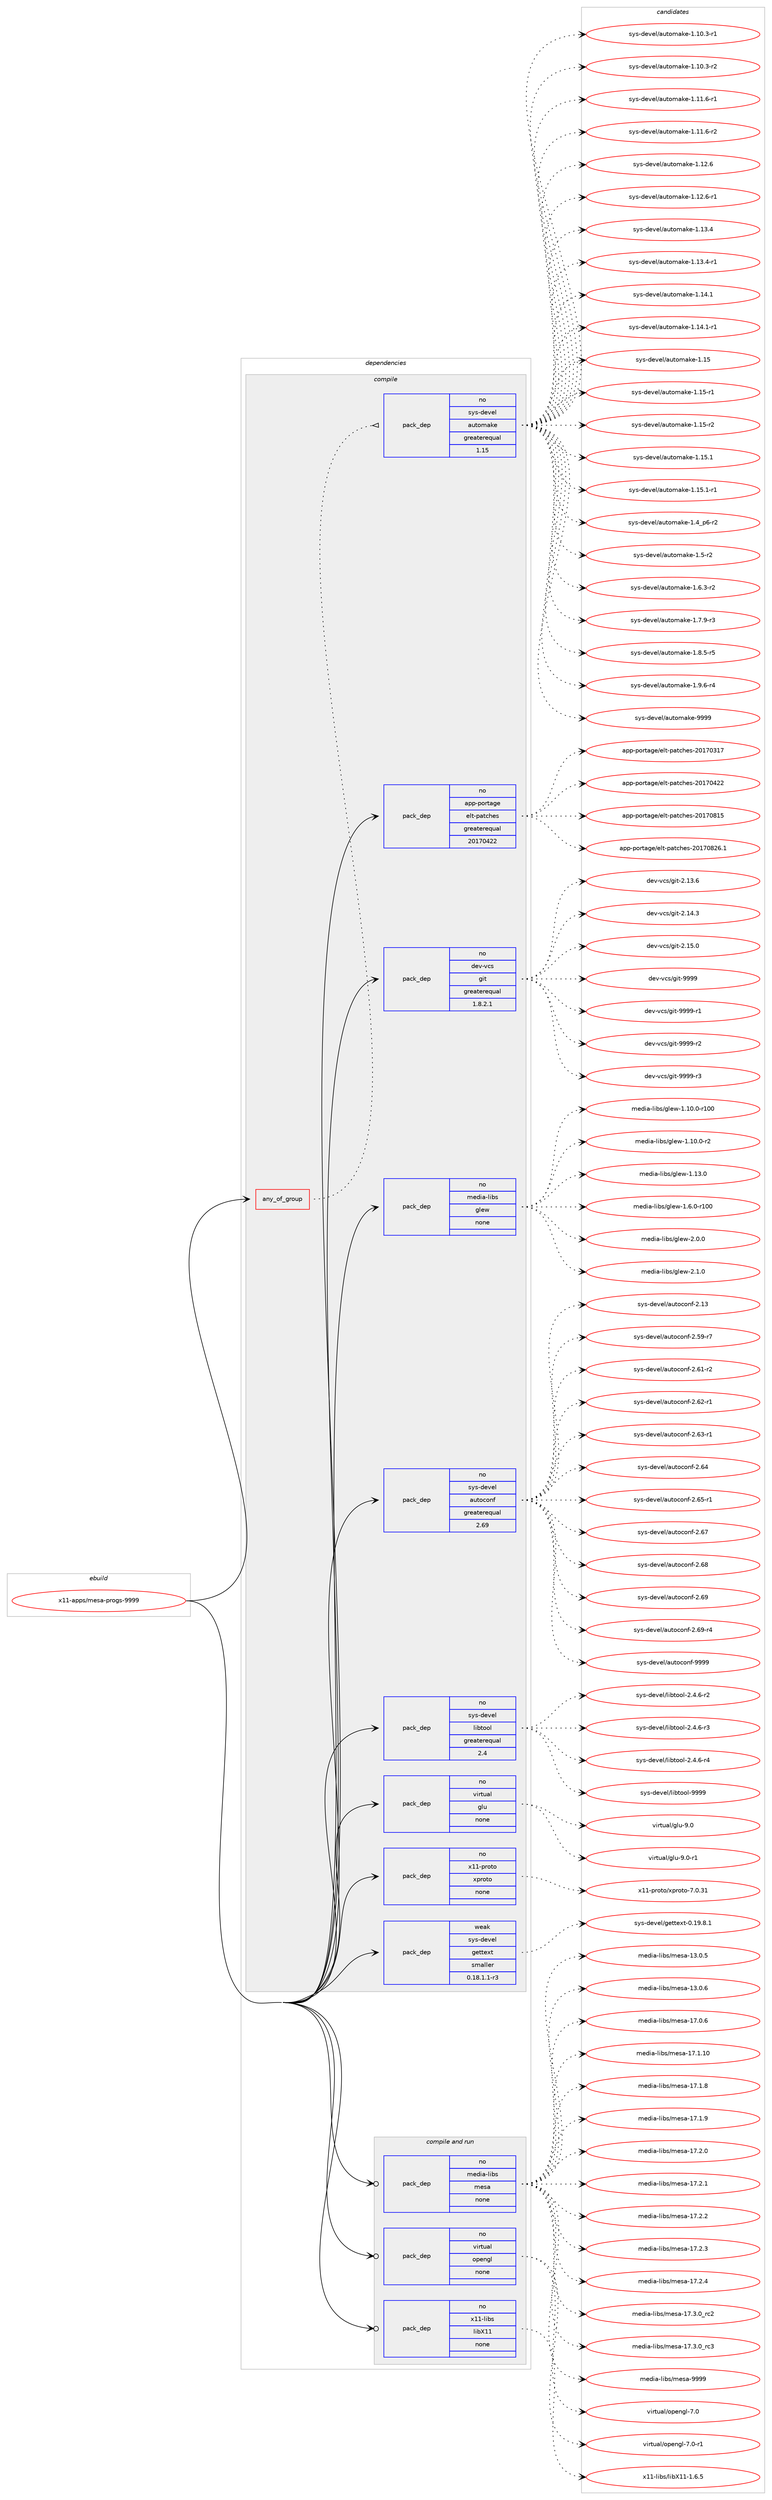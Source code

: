 digraph prolog {

# *************
# Graph options
# *************

newrank=true;
concentrate=true;
compound=true;
graph [rankdir=LR,fontname=Helvetica,fontsize=10,ranksep=1.5];#, ranksep=2.5, nodesep=0.2];
edge  [arrowhead=vee];
node  [fontname=Helvetica,fontsize=10];

# **********
# The ebuild
# **********

subgraph cluster_leftcol {
color=gray;
rank=same;
label=<<i>ebuild</i>>;
id [label="x11-apps/mesa-progs-9999", color=red, width=4, href="../x11-apps/mesa-progs-9999.svg"];
}

# ****************
# The dependencies
# ****************

subgraph cluster_midcol {
color=gray;
label=<<i>dependencies</i>>;
subgraph cluster_compile {
fillcolor="#eeeeee";
style=filled;
label=<<i>compile</i>>;
subgraph any9013 {
dependency509215 [label=<<TABLE BORDER="0" CELLBORDER="1" CELLSPACING="0" CELLPADDING="4"><TR><TD CELLPADDING="10">any_of_group</TD></TR></TABLE>>, shape=none, color=red];subgraph pack378448 {
dependency509216 [label=<<TABLE BORDER="0" CELLBORDER="1" CELLSPACING="0" CELLPADDING="4" WIDTH="220"><TR><TD ROWSPAN="6" CELLPADDING="30">pack_dep</TD></TR><TR><TD WIDTH="110">no</TD></TR><TR><TD>sys-devel</TD></TR><TR><TD>automake</TD></TR><TR><TD>greaterequal</TD></TR><TR><TD>1.15</TD></TR></TABLE>>, shape=none, color=blue];
}
dependency509215:e -> dependency509216:w [weight=20,style="dotted",arrowhead="oinv"];
}
id:e -> dependency509215:w [weight=20,style="solid",arrowhead="vee"];
subgraph pack378449 {
dependency509217 [label=<<TABLE BORDER="0" CELLBORDER="1" CELLSPACING="0" CELLPADDING="4" WIDTH="220"><TR><TD ROWSPAN="6" CELLPADDING="30">pack_dep</TD></TR><TR><TD WIDTH="110">no</TD></TR><TR><TD>app-portage</TD></TR><TR><TD>elt-patches</TD></TR><TR><TD>greaterequal</TD></TR><TR><TD>20170422</TD></TR></TABLE>>, shape=none, color=blue];
}
id:e -> dependency509217:w [weight=20,style="solid",arrowhead="vee"];
subgraph pack378450 {
dependency509218 [label=<<TABLE BORDER="0" CELLBORDER="1" CELLSPACING="0" CELLPADDING="4" WIDTH="220"><TR><TD ROWSPAN="6" CELLPADDING="30">pack_dep</TD></TR><TR><TD WIDTH="110">no</TD></TR><TR><TD>dev-vcs</TD></TR><TR><TD>git</TD></TR><TR><TD>greaterequal</TD></TR><TR><TD>1.8.2.1</TD></TR></TABLE>>, shape=none, color=blue];
}
id:e -> dependency509218:w [weight=20,style="solid",arrowhead="vee"];
subgraph pack378451 {
dependency509219 [label=<<TABLE BORDER="0" CELLBORDER="1" CELLSPACING="0" CELLPADDING="4" WIDTH="220"><TR><TD ROWSPAN="6" CELLPADDING="30">pack_dep</TD></TR><TR><TD WIDTH="110">no</TD></TR><TR><TD>media-libs</TD></TR><TR><TD>glew</TD></TR><TR><TD>none</TD></TR><TR><TD></TD></TR></TABLE>>, shape=none, color=blue];
}
id:e -> dependency509219:w [weight=20,style="solid",arrowhead="vee"];
subgraph pack378452 {
dependency509220 [label=<<TABLE BORDER="0" CELLBORDER="1" CELLSPACING="0" CELLPADDING="4" WIDTH="220"><TR><TD ROWSPAN="6" CELLPADDING="30">pack_dep</TD></TR><TR><TD WIDTH="110">no</TD></TR><TR><TD>sys-devel</TD></TR><TR><TD>autoconf</TD></TR><TR><TD>greaterequal</TD></TR><TR><TD>2.69</TD></TR></TABLE>>, shape=none, color=blue];
}
id:e -> dependency509220:w [weight=20,style="solid",arrowhead="vee"];
subgraph pack378453 {
dependency509221 [label=<<TABLE BORDER="0" CELLBORDER="1" CELLSPACING="0" CELLPADDING="4" WIDTH="220"><TR><TD ROWSPAN="6" CELLPADDING="30">pack_dep</TD></TR><TR><TD WIDTH="110">no</TD></TR><TR><TD>sys-devel</TD></TR><TR><TD>libtool</TD></TR><TR><TD>greaterequal</TD></TR><TR><TD>2.4</TD></TR></TABLE>>, shape=none, color=blue];
}
id:e -> dependency509221:w [weight=20,style="solid",arrowhead="vee"];
subgraph pack378454 {
dependency509222 [label=<<TABLE BORDER="0" CELLBORDER="1" CELLSPACING="0" CELLPADDING="4" WIDTH="220"><TR><TD ROWSPAN="6" CELLPADDING="30">pack_dep</TD></TR><TR><TD WIDTH="110">no</TD></TR><TR><TD>virtual</TD></TR><TR><TD>glu</TD></TR><TR><TD>none</TD></TR><TR><TD></TD></TR></TABLE>>, shape=none, color=blue];
}
id:e -> dependency509222:w [weight=20,style="solid",arrowhead="vee"];
subgraph pack378455 {
dependency509223 [label=<<TABLE BORDER="0" CELLBORDER="1" CELLSPACING="0" CELLPADDING="4" WIDTH="220"><TR><TD ROWSPAN="6" CELLPADDING="30">pack_dep</TD></TR><TR><TD WIDTH="110">no</TD></TR><TR><TD>x11-proto</TD></TR><TR><TD>xproto</TD></TR><TR><TD>none</TD></TR><TR><TD></TD></TR></TABLE>>, shape=none, color=blue];
}
id:e -> dependency509223:w [weight=20,style="solid",arrowhead="vee"];
subgraph pack378456 {
dependency509224 [label=<<TABLE BORDER="0" CELLBORDER="1" CELLSPACING="0" CELLPADDING="4" WIDTH="220"><TR><TD ROWSPAN="6" CELLPADDING="30">pack_dep</TD></TR><TR><TD WIDTH="110">weak</TD></TR><TR><TD>sys-devel</TD></TR><TR><TD>gettext</TD></TR><TR><TD>smaller</TD></TR><TR><TD>0.18.1.1-r3</TD></TR></TABLE>>, shape=none, color=blue];
}
id:e -> dependency509224:w [weight=20,style="solid",arrowhead="vee"];
}
subgraph cluster_compileandrun {
fillcolor="#eeeeee";
style=filled;
label=<<i>compile and run</i>>;
subgraph pack378457 {
dependency509225 [label=<<TABLE BORDER="0" CELLBORDER="1" CELLSPACING="0" CELLPADDING="4" WIDTH="220"><TR><TD ROWSPAN="6" CELLPADDING="30">pack_dep</TD></TR><TR><TD WIDTH="110">no</TD></TR><TR><TD>media-libs</TD></TR><TR><TD>mesa</TD></TR><TR><TD>none</TD></TR><TR><TD></TD></TR></TABLE>>, shape=none, color=blue];
}
id:e -> dependency509225:w [weight=20,style="solid",arrowhead="odotvee"];
subgraph pack378458 {
dependency509226 [label=<<TABLE BORDER="0" CELLBORDER="1" CELLSPACING="0" CELLPADDING="4" WIDTH="220"><TR><TD ROWSPAN="6" CELLPADDING="30">pack_dep</TD></TR><TR><TD WIDTH="110">no</TD></TR><TR><TD>virtual</TD></TR><TR><TD>opengl</TD></TR><TR><TD>none</TD></TR><TR><TD></TD></TR></TABLE>>, shape=none, color=blue];
}
id:e -> dependency509226:w [weight=20,style="solid",arrowhead="odotvee"];
subgraph pack378459 {
dependency509227 [label=<<TABLE BORDER="0" CELLBORDER="1" CELLSPACING="0" CELLPADDING="4" WIDTH="220"><TR><TD ROWSPAN="6" CELLPADDING="30">pack_dep</TD></TR><TR><TD WIDTH="110">no</TD></TR><TR><TD>x11-libs</TD></TR><TR><TD>libX11</TD></TR><TR><TD>none</TD></TR><TR><TD></TD></TR></TABLE>>, shape=none, color=blue];
}
id:e -> dependency509227:w [weight=20,style="solid",arrowhead="odotvee"];
}
subgraph cluster_run {
fillcolor="#eeeeee";
style=filled;
label=<<i>run</i>>;
}
}

# **************
# The candidates
# **************

subgraph cluster_choices {
rank=same;
color=gray;
label=<<i>candidates</i>>;

subgraph choice378448 {
color=black;
nodesep=1;
choice11512111545100101118101108479711711611110997107101454946494846514511449 [label="sys-devel/automake-1.10.3-r1", color=red, width=4,href="../sys-devel/automake-1.10.3-r1.svg"];
choice11512111545100101118101108479711711611110997107101454946494846514511450 [label="sys-devel/automake-1.10.3-r2", color=red, width=4,href="../sys-devel/automake-1.10.3-r2.svg"];
choice11512111545100101118101108479711711611110997107101454946494946544511449 [label="sys-devel/automake-1.11.6-r1", color=red, width=4,href="../sys-devel/automake-1.11.6-r1.svg"];
choice11512111545100101118101108479711711611110997107101454946494946544511450 [label="sys-devel/automake-1.11.6-r2", color=red, width=4,href="../sys-devel/automake-1.11.6-r2.svg"];
choice1151211154510010111810110847971171161111099710710145494649504654 [label="sys-devel/automake-1.12.6", color=red, width=4,href="../sys-devel/automake-1.12.6.svg"];
choice11512111545100101118101108479711711611110997107101454946495046544511449 [label="sys-devel/automake-1.12.6-r1", color=red, width=4,href="../sys-devel/automake-1.12.6-r1.svg"];
choice1151211154510010111810110847971171161111099710710145494649514652 [label="sys-devel/automake-1.13.4", color=red, width=4,href="../sys-devel/automake-1.13.4.svg"];
choice11512111545100101118101108479711711611110997107101454946495146524511449 [label="sys-devel/automake-1.13.4-r1", color=red, width=4,href="../sys-devel/automake-1.13.4-r1.svg"];
choice1151211154510010111810110847971171161111099710710145494649524649 [label="sys-devel/automake-1.14.1", color=red, width=4,href="../sys-devel/automake-1.14.1.svg"];
choice11512111545100101118101108479711711611110997107101454946495246494511449 [label="sys-devel/automake-1.14.1-r1", color=red, width=4,href="../sys-devel/automake-1.14.1-r1.svg"];
choice115121115451001011181011084797117116111109971071014549464953 [label="sys-devel/automake-1.15", color=red, width=4,href="../sys-devel/automake-1.15.svg"];
choice1151211154510010111810110847971171161111099710710145494649534511449 [label="sys-devel/automake-1.15-r1", color=red, width=4,href="../sys-devel/automake-1.15-r1.svg"];
choice1151211154510010111810110847971171161111099710710145494649534511450 [label="sys-devel/automake-1.15-r2", color=red, width=4,href="../sys-devel/automake-1.15-r2.svg"];
choice1151211154510010111810110847971171161111099710710145494649534649 [label="sys-devel/automake-1.15.1", color=red, width=4,href="../sys-devel/automake-1.15.1.svg"];
choice11512111545100101118101108479711711611110997107101454946495346494511449 [label="sys-devel/automake-1.15.1-r1", color=red, width=4,href="../sys-devel/automake-1.15.1-r1.svg"];
choice115121115451001011181011084797117116111109971071014549465295112544511450 [label="sys-devel/automake-1.4_p6-r2", color=red, width=4,href="../sys-devel/automake-1.4_p6-r2.svg"];
choice11512111545100101118101108479711711611110997107101454946534511450 [label="sys-devel/automake-1.5-r2", color=red, width=4,href="../sys-devel/automake-1.5-r2.svg"];
choice115121115451001011181011084797117116111109971071014549465446514511450 [label="sys-devel/automake-1.6.3-r2", color=red, width=4,href="../sys-devel/automake-1.6.3-r2.svg"];
choice115121115451001011181011084797117116111109971071014549465546574511451 [label="sys-devel/automake-1.7.9-r3", color=red, width=4,href="../sys-devel/automake-1.7.9-r3.svg"];
choice115121115451001011181011084797117116111109971071014549465646534511453 [label="sys-devel/automake-1.8.5-r5", color=red, width=4,href="../sys-devel/automake-1.8.5-r5.svg"];
choice115121115451001011181011084797117116111109971071014549465746544511452 [label="sys-devel/automake-1.9.6-r4", color=red, width=4,href="../sys-devel/automake-1.9.6-r4.svg"];
choice115121115451001011181011084797117116111109971071014557575757 [label="sys-devel/automake-9999", color=red, width=4,href="../sys-devel/automake-9999.svg"];
dependency509216:e -> choice11512111545100101118101108479711711611110997107101454946494846514511449:w [style=dotted,weight="100"];
dependency509216:e -> choice11512111545100101118101108479711711611110997107101454946494846514511450:w [style=dotted,weight="100"];
dependency509216:e -> choice11512111545100101118101108479711711611110997107101454946494946544511449:w [style=dotted,weight="100"];
dependency509216:e -> choice11512111545100101118101108479711711611110997107101454946494946544511450:w [style=dotted,weight="100"];
dependency509216:e -> choice1151211154510010111810110847971171161111099710710145494649504654:w [style=dotted,weight="100"];
dependency509216:e -> choice11512111545100101118101108479711711611110997107101454946495046544511449:w [style=dotted,weight="100"];
dependency509216:e -> choice1151211154510010111810110847971171161111099710710145494649514652:w [style=dotted,weight="100"];
dependency509216:e -> choice11512111545100101118101108479711711611110997107101454946495146524511449:w [style=dotted,weight="100"];
dependency509216:e -> choice1151211154510010111810110847971171161111099710710145494649524649:w [style=dotted,weight="100"];
dependency509216:e -> choice11512111545100101118101108479711711611110997107101454946495246494511449:w [style=dotted,weight="100"];
dependency509216:e -> choice115121115451001011181011084797117116111109971071014549464953:w [style=dotted,weight="100"];
dependency509216:e -> choice1151211154510010111810110847971171161111099710710145494649534511449:w [style=dotted,weight="100"];
dependency509216:e -> choice1151211154510010111810110847971171161111099710710145494649534511450:w [style=dotted,weight="100"];
dependency509216:e -> choice1151211154510010111810110847971171161111099710710145494649534649:w [style=dotted,weight="100"];
dependency509216:e -> choice11512111545100101118101108479711711611110997107101454946495346494511449:w [style=dotted,weight="100"];
dependency509216:e -> choice115121115451001011181011084797117116111109971071014549465295112544511450:w [style=dotted,weight="100"];
dependency509216:e -> choice11512111545100101118101108479711711611110997107101454946534511450:w [style=dotted,weight="100"];
dependency509216:e -> choice115121115451001011181011084797117116111109971071014549465446514511450:w [style=dotted,weight="100"];
dependency509216:e -> choice115121115451001011181011084797117116111109971071014549465546574511451:w [style=dotted,weight="100"];
dependency509216:e -> choice115121115451001011181011084797117116111109971071014549465646534511453:w [style=dotted,weight="100"];
dependency509216:e -> choice115121115451001011181011084797117116111109971071014549465746544511452:w [style=dotted,weight="100"];
dependency509216:e -> choice115121115451001011181011084797117116111109971071014557575757:w [style=dotted,weight="100"];
}
subgraph choice378449 {
color=black;
nodesep=1;
choice97112112451121111141169710310147101108116451129711699104101115455048495548514955 [label="app-portage/elt-patches-20170317", color=red, width=4,href="../app-portage/elt-patches-20170317.svg"];
choice97112112451121111141169710310147101108116451129711699104101115455048495548525050 [label="app-portage/elt-patches-20170422", color=red, width=4,href="../app-portage/elt-patches-20170422.svg"];
choice97112112451121111141169710310147101108116451129711699104101115455048495548564953 [label="app-portage/elt-patches-20170815", color=red, width=4,href="../app-portage/elt-patches-20170815.svg"];
choice971121124511211111411697103101471011081164511297116991041011154550484955485650544649 [label="app-portage/elt-patches-20170826.1", color=red, width=4,href="../app-portage/elt-patches-20170826.1.svg"];
dependency509217:e -> choice97112112451121111141169710310147101108116451129711699104101115455048495548514955:w [style=dotted,weight="100"];
dependency509217:e -> choice97112112451121111141169710310147101108116451129711699104101115455048495548525050:w [style=dotted,weight="100"];
dependency509217:e -> choice97112112451121111141169710310147101108116451129711699104101115455048495548564953:w [style=dotted,weight="100"];
dependency509217:e -> choice971121124511211111411697103101471011081164511297116991041011154550484955485650544649:w [style=dotted,weight="100"];
}
subgraph choice378450 {
color=black;
nodesep=1;
choice10010111845118991154710310511645504649514654 [label="dev-vcs/git-2.13.6", color=red, width=4,href="../dev-vcs/git-2.13.6.svg"];
choice10010111845118991154710310511645504649524651 [label="dev-vcs/git-2.14.3", color=red, width=4,href="../dev-vcs/git-2.14.3.svg"];
choice10010111845118991154710310511645504649534648 [label="dev-vcs/git-2.15.0", color=red, width=4,href="../dev-vcs/git-2.15.0.svg"];
choice1001011184511899115471031051164557575757 [label="dev-vcs/git-9999", color=red, width=4,href="../dev-vcs/git-9999.svg"];
choice10010111845118991154710310511645575757574511449 [label="dev-vcs/git-9999-r1", color=red, width=4,href="../dev-vcs/git-9999-r1.svg"];
choice10010111845118991154710310511645575757574511450 [label="dev-vcs/git-9999-r2", color=red, width=4,href="../dev-vcs/git-9999-r2.svg"];
choice10010111845118991154710310511645575757574511451 [label="dev-vcs/git-9999-r3", color=red, width=4,href="../dev-vcs/git-9999-r3.svg"];
dependency509218:e -> choice10010111845118991154710310511645504649514654:w [style=dotted,weight="100"];
dependency509218:e -> choice10010111845118991154710310511645504649524651:w [style=dotted,weight="100"];
dependency509218:e -> choice10010111845118991154710310511645504649534648:w [style=dotted,weight="100"];
dependency509218:e -> choice1001011184511899115471031051164557575757:w [style=dotted,weight="100"];
dependency509218:e -> choice10010111845118991154710310511645575757574511449:w [style=dotted,weight="100"];
dependency509218:e -> choice10010111845118991154710310511645575757574511450:w [style=dotted,weight="100"];
dependency509218:e -> choice10010111845118991154710310511645575757574511451:w [style=dotted,weight="100"];
}
subgraph choice378451 {
color=black;
nodesep=1;
choice109101100105974510810598115471031081011194549464948464845114494848 [label="media-libs/glew-1.10.0-r100", color=red, width=4,href="../media-libs/glew-1.10.0-r100.svg"];
choice10910110010597451081059811547103108101119454946494846484511450 [label="media-libs/glew-1.10.0-r2", color=red, width=4,href="../media-libs/glew-1.10.0-r2.svg"];
choice1091011001059745108105981154710310810111945494649514648 [label="media-libs/glew-1.13.0", color=red, width=4,href="../media-libs/glew-1.13.0.svg"];
choice1091011001059745108105981154710310810111945494654464845114494848 [label="media-libs/glew-1.6.0-r100", color=red, width=4,href="../media-libs/glew-1.6.0-r100.svg"];
choice10910110010597451081059811547103108101119455046484648 [label="media-libs/glew-2.0.0", color=red, width=4,href="../media-libs/glew-2.0.0.svg"];
choice10910110010597451081059811547103108101119455046494648 [label="media-libs/glew-2.1.0", color=red, width=4,href="../media-libs/glew-2.1.0.svg"];
dependency509219:e -> choice109101100105974510810598115471031081011194549464948464845114494848:w [style=dotted,weight="100"];
dependency509219:e -> choice10910110010597451081059811547103108101119454946494846484511450:w [style=dotted,weight="100"];
dependency509219:e -> choice1091011001059745108105981154710310810111945494649514648:w [style=dotted,weight="100"];
dependency509219:e -> choice1091011001059745108105981154710310810111945494654464845114494848:w [style=dotted,weight="100"];
dependency509219:e -> choice10910110010597451081059811547103108101119455046484648:w [style=dotted,weight="100"];
dependency509219:e -> choice10910110010597451081059811547103108101119455046494648:w [style=dotted,weight="100"];
}
subgraph choice378452 {
color=black;
nodesep=1;
choice115121115451001011181011084797117116111991111101024550464951 [label="sys-devel/autoconf-2.13", color=red, width=4,href="../sys-devel/autoconf-2.13.svg"];
choice1151211154510010111810110847971171161119911111010245504653574511455 [label="sys-devel/autoconf-2.59-r7", color=red, width=4,href="../sys-devel/autoconf-2.59-r7.svg"];
choice1151211154510010111810110847971171161119911111010245504654494511450 [label="sys-devel/autoconf-2.61-r2", color=red, width=4,href="../sys-devel/autoconf-2.61-r2.svg"];
choice1151211154510010111810110847971171161119911111010245504654504511449 [label="sys-devel/autoconf-2.62-r1", color=red, width=4,href="../sys-devel/autoconf-2.62-r1.svg"];
choice1151211154510010111810110847971171161119911111010245504654514511449 [label="sys-devel/autoconf-2.63-r1", color=red, width=4,href="../sys-devel/autoconf-2.63-r1.svg"];
choice115121115451001011181011084797117116111991111101024550465452 [label="sys-devel/autoconf-2.64", color=red, width=4,href="../sys-devel/autoconf-2.64.svg"];
choice1151211154510010111810110847971171161119911111010245504654534511449 [label="sys-devel/autoconf-2.65-r1", color=red, width=4,href="../sys-devel/autoconf-2.65-r1.svg"];
choice115121115451001011181011084797117116111991111101024550465455 [label="sys-devel/autoconf-2.67", color=red, width=4,href="../sys-devel/autoconf-2.67.svg"];
choice115121115451001011181011084797117116111991111101024550465456 [label="sys-devel/autoconf-2.68", color=red, width=4,href="../sys-devel/autoconf-2.68.svg"];
choice115121115451001011181011084797117116111991111101024550465457 [label="sys-devel/autoconf-2.69", color=red, width=4,href="../sys-devel/autoconf-2.69.svg"];
choice1151211154510010111810110847971171161119911111010245504654574511452 [label="sys-devel/autoconf-2.69-r4", color=red, width=4,href="../sys-devel/autoconf-2.69-r4.svg"];
choice115121115451001011181011084797117116111991111101024557575757 [label="sys-devel/autoconf-9999", color=red, width=4,href="../sys-devel/autoconf-9999.svg"];
dependency509220:e -> choice115121115451001011181011084797117116111991111101024550464951:w [style=dotted,weight="100"];
dependency509220:e -> choice1151211154510010111810110847971171161119911111010245504653574511455:w [style=dotted,weight="100"];
dependency509220:e -> choice1151211154510010111810110847971171161119911111010245504654494511450:w [style=dotted,weight="100"];
dependency509220:e -> choice1151211154510010111810110847971171161119911111010245504654504511449:w [style=dotted,weight="100"];
dependency509220:e -> choice1151211154510010111810110847971171161119911111010245504654514511449:w [style=dotted,weight="100"];
dependency509220:e -> choice115121115451001011181011084797117116111991111101024550465452:w [style=dotted,weight="100"];
dependency509220:e -> choice1151211154510010111810110847971171161119911111010245504654534511449:w [style=dotted,weight="100"];
dependency509220:e -> choice115121115451001011181011084797117116111991111101024550465455:w [style=dotted,weight="100"];
dependency509220:e -> choice115121115451001011181011084797117116111991111101024550465456:w [style=dotted,weight="100"];
dependency509220:e -> choice115121115451001011181011084797117116111991111101024550465457:w [style=dotted,weight="100"];
dependency509220:e -> choice1151211154510010111810110847971171161119911111010245504654574511452:w [style=dotted,weight="100"];
dependency509220:e -> choice115121115451001011181011084797117116111991111101024557575757:w [style=dotted,weight="100"];
}
subgraph choice378453 {
color=black;
nodesep=1;
choice1151211154510010111810110847108105981161111111084550465246544511450 [label="sys-devel/libtool-2.4.6-r2", color=red, width=4,href="../sys-devel/libtool-2.4.6-r2.svg"];
choice1151211154510010111810110847108105981161111111084550465246544511451 [label="sys-devel/libtool-2.4.6-r3", color=red, width=4,href="../sys-devel/libtool-2.4.6-r3.svg"];
choice1151211154510010111810110847108105981161111111084550465246544511452 [label="sys-devel/libtool-2.4.6-r4", color=red, width=4,href="../sys-devel/libtool-2.4.6-r4.svg"];
choice1151211154510010111810110847108105981161111111084557575757 [label="sys-devel/libtool-9999", color=red, width=4,href="../sys-devel/libtool-9999.svg"];
dependency509221:e -> choice1151211154510010111810110847108105981161111111084550465246544511450:w [style=dotted,weight="100"];
dependency509221:e -> choice1151211154510010111810110847108105981161111111084550465246544511451:w [style=dotted,weight="100"];
dependency509221:e -> choice1151211154510010111810110847108105981161111111084550465246544511452:w [style=dotted,weight="100"];
dependency509221:e -> choice1151211154510010111810110847108105981161111111084557575757:w [style=dotted,weight="100"];
}
subgraph choice378454 {
color=black;
nodesep=1;
choice118105114116117971084710310811745574648 [label="virtual/glu-9.0", color=red, width=4,href="../virtual/glu-9.0.svg"];
choice1181051141161179710847103108117455746484511449 [label="virtual/glu-9.0-r1", color=red, width=4,href="../virtual/glu-9.0-r1.svg"];
dependency509222:e -> choice118105114116117971084710310811745574648:w [style=dotted,weight="100"];
dependency509222:e -> choice1181051141161179710847103108117455746484511449:w [style=dotted,weight="100"];
}
subgraph choice378455 {
color=black;
nodesep=1;
choice1204949451121141111161114712011211411111611145554648465149 [label="x11-proto/xproto-7.0.31", color=red, width=4,href="../x11-proto/xproto-7.0.31.svg"];
dependency509223:e -> choice1204949451121141111161114712011211411111611145554648465149:w [style=dotted,weight="100"];
}
subgraph choice378456 {
color=black;
nodesep=1;
choice1151211154510010111810110847103101116116101120116454846495746564649 [label="sys-devel/gettext-0.19.8.1", color=red, width=4,href="../sys-devel/gettext-0.19.8.1.svg"];
dependency509224:e -> choice1151211154510010111810110847103101116116101120116454846495746564649:w [style=dotted,weight="100"];
}
subgraph choice378457 {
color=black;
nodesep=1;
choice109101100105974510810598115471091011159745495146484653 [label="media-libs/mesa-13.0.5", color=red, width=4,href="../media-libs/mesa-13.0.5.svg"];
choice109101100105974510810598115471091011159745495146484654 [label="media-libs/mesa-13.0.6", color=red, width=4,href="../media-libs/mesa-13.0.6.svg"];
choice109101100105974510810598115471091011159745495546484654 [label="media-libs/mesa-17.0.6", color=red, width=4,href="../media-libs/mesa-17.0.6.svg"];
choice10910110010597451081059811547109101115974549554649464948 [label="media-libs/mesa-17.1.10", color=red, width=4,href="../media-libs/mesa-17.1.10.svg"];
choice109101100105974510810598115471091011159745495546494656 [label="media-libs/mesa-17.1.8", color=red, width=4,href="../media-libs/mesa-17.1.8.svg"];
choice109101100105974510810598115471091011159745495546494657 [label="media-libs/mesa-17.1.9", color=red, width=4,href="../media-libs/mesa-17.1.9.svg"];
choice109101100105974510810598115471091011159745495546504648 [label="media-libs/mesa-17.2.0", color=red, width=4,href="../media-libs/mesa-17.2.0.svg"];
choice109101100105974510810598115471091011159745495546504649 [label="media-libs/mesa-17.2.1", color=red, width=4,href="../media-libs/mesa-17.2.1.svg"];
choice109101100105974510810598115471091011159745495546504650 [label="media-libs/mesa-17.2.2", color=red, width=4,href="../media-libs/mesa-17.2.2.svg"];
choice109101100105974510810598115471091011159745495546504651 [label="media-libs/mesa-17.2.3", color=red, width=4,href="../media-libs/mesa-17.2.3.svg"];
choice109101100105974510810598115471091011159745495546504652 [label="media-libs/mesa-17.2.4", color=red, width=4,href="../media-libs/mesa-17.2.4.svg"];
choice109101100105974510810598115471091011159745495546514648951149950 [label="media-libs/mesa-17.3.0_rc2", color=red, width=4,href="../media-libs/mesa-17.3.0_rc2.svg"];
choice109101100105974510810598115471091011159745495546514648951149951 [label="media-libs/mesa-17.3.0_rc3", color=red, width=4,href="../media-libs/mesa-17.3.0_rc3.svg"];
choice10910110010597451081059811547109101115974557575757 [label="media-libs/mesa-9999", color=red, width=4,href="../media-libs/mesa-9999.svg"];
dependency509225:e -> choice109101100105974510810598115471091011159745495146484653:w [style=dotted,weight="100"];
dependency509225:e -> choice109101100105974510810598115471091011159745495146484654:w [style=dotted,weight="100"];
dependency509225:e -> choice109101100105974510810598115471091011159745495546484654:w [style=dotted,weight="100"];
dependency509225:e -> choice10910110010597451081059811547109101115974549554649464948:w [style=dotted,weight="100"];
dependency509225:e -> choice109101100105974510810598115471091011159745495546494656:w [style=dotted,weight="100"];
dependency509225:e -> choice109101100105974510810598115471091011159745495546494657:w [style=dotted,weight="100"];
dependency509225:e -> choice109101100105974510810598115471091011159745495546504648:w [style=dotted,weight="100"];
dependency509225:e -> choice109101100105974510810598115471091011159745495546504649:w [style=dotted,weight="100"];
dependency509225:e -> choice109101100105974510810598115471091011159745495546504650:w [style=dotted,weight="100"];
dependency509225:e -> choice109101100105974510810598115471091011159745495546504651:w [style=dotted,weight="100"];
dependency509225:e -> choice109101100105974510810598115471091011159745495546504652:w [style=dotted,weight="100"];
dependency509225:e -> choice109101100105974510810598115471091011159745495546514648951149950:w [style=dotted,weight="100"];
dependency509225:e -> choice109101100105974510810598115471091011159745495546514648951149951:w [style=dotted,weight="100"];
dependency509225:e -> choice10910110010597451081059811547109101115974557575757:w [style=dotted,weight="100"];
}
subgraph choice378458 {
color=black;
nodesep=1;
choice118105114116117971084711111210111010310845554648 [label="virtual/opengl-7.0", color=red, width=4,href="../virtual/opengl-7.0.svg"];
choice1181051141161179710847111112101110103108455546484511449 [label="virtual/opengl-7.0-r1", color=red, width=4,href="../virtual/opengl-7.0-r1.svg"];
dependency509226:e -> choice118105114116117971084711111210111010310845554648:w [style=dotted,weight="100"];
dependency509226:e -> choice1181051141161179710847111112101110103108455546484511449:w [style=dotted,weight="100"];
}
subgraph choice378459 {
color=black;
nodesep=1;
choice120494945108105981154710810598884949454946544653 [label="x11-libs/libX11-1.6.5", color=red, width=4,href="../x11-libs/libX11-1.6.5.svg"];
dependency509227:e -> choice120494945108105981154710810598884949454946544653:w [style=dotted,weight="100"];
}
}

}
